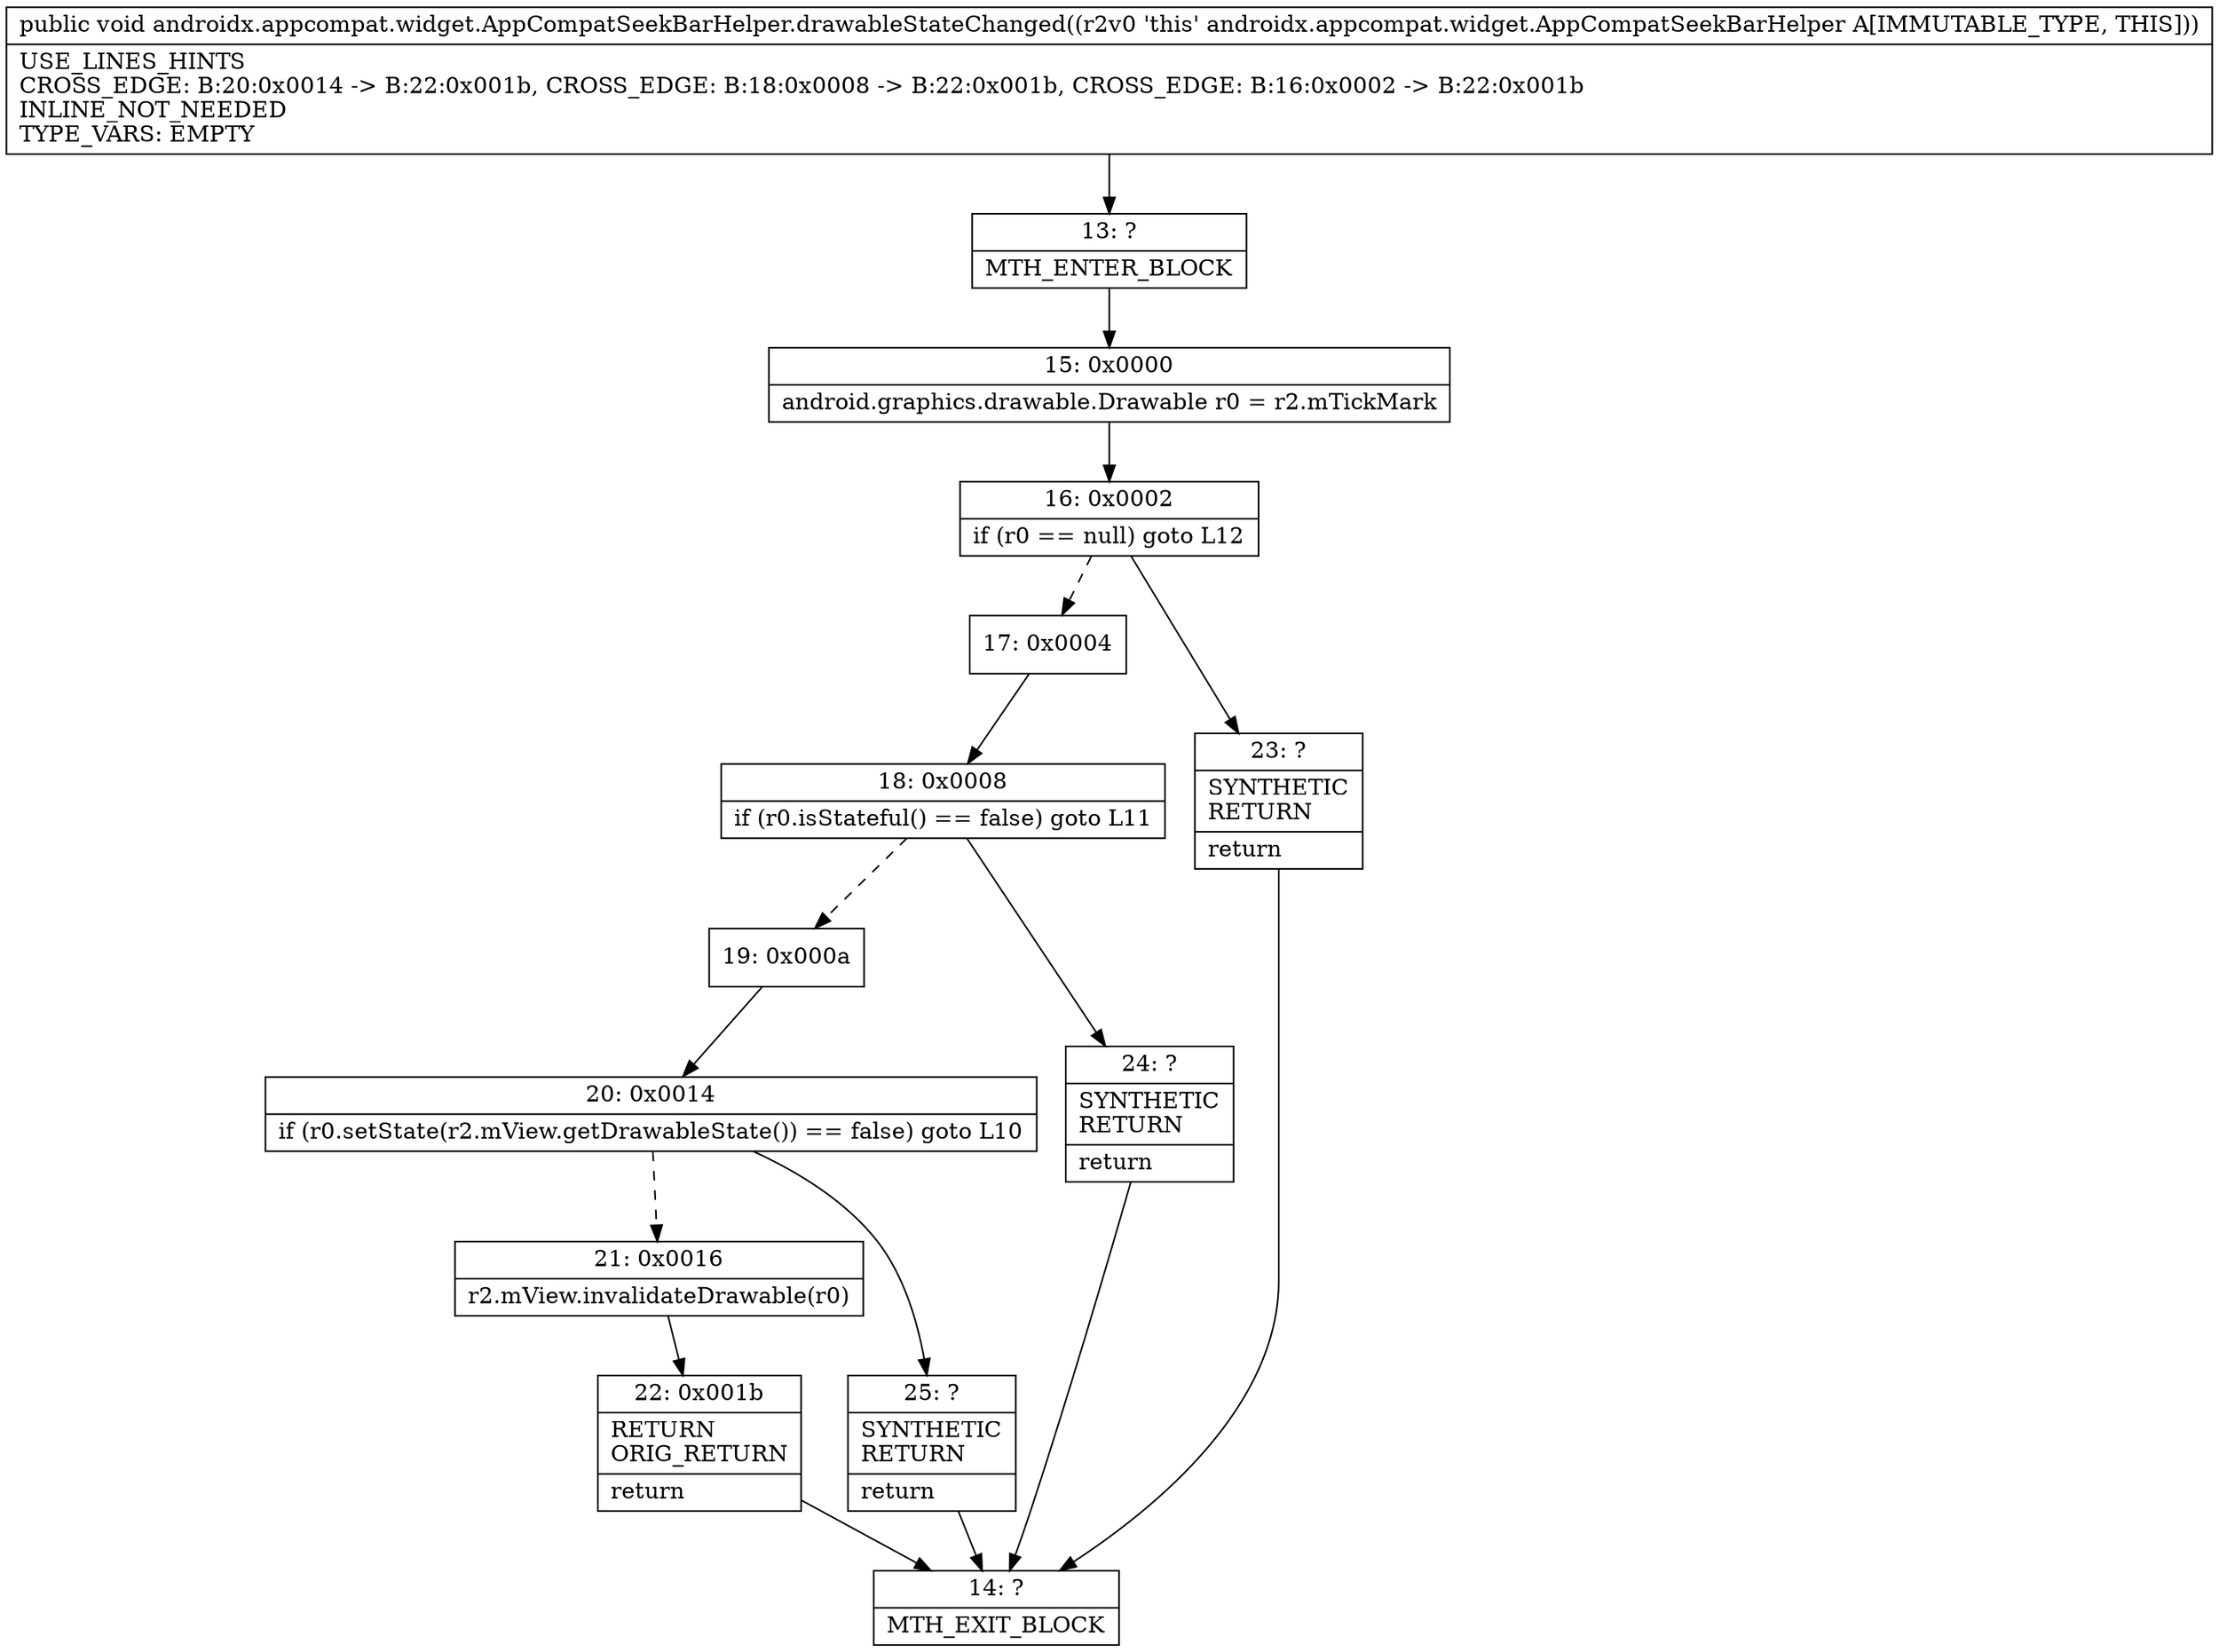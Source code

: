 digraph "CFG forandroidx.appcompat.widget.AppCompatSeekBarHelper.drawableStateChanged()V" {
Node_13 [shape=record,label="{13\:\ ?|MTH_ENTER_BLOCK\l}"];
Node_15 [shape=record,label="{15\:\ 0x0000|android.graphics.drawable.Drawable r0 = r2.mTickMark\l}"];
Node_16 [shape=record,label="{16\:\ 0x0002|if (r0 == null) goto L12\l}"];
Node_17 [shape=record,label="{17\:\ 0x0004}"];
Node_18 [shape=record,label="{18\:\ 0x0008|if (r0.isStateful() == false) goto L11\l}"];
Node_19 [shape=record,label="{19\:\ 0x000a}"];
Node_20 [shape=record,label="{20\:\ 0x0014|if (r0.setState(r2.mView.getDrawableState()) == false) goto L10\l}"];
Node_21 [shape=record,label="{21\:\ 0x0016|r2.mView.invalidateDrawable(r0)\l}"];
Node_22 [shape=record,label="{22\:\ 0x001b|RETURN\lORIG_RETURN\l|return\l}"];
Node_14 [shape=record,label="{14\:\ ?|MTH_EXIT_BLOCK\l}"];
Node_25 [shape=record,label="{25\:\ ?|SYNTHETIC\lRETURN\l|return\l}"];
Node_24 [shape=record,label="{24\:\ ?|SYNTHETIC\lRETURN\l|return\l}"];
Node_23 [shape=record,label="{23\:\ ?|SYNTHETIC\lRETURN\l|return\l}"];
MethodNode[shape=record,label="{public void androidx.appcompat.widget.AppCompatSeekBarHelper.drawableStateChanged((r2v0 'this' androidx.appcompat.widget.AppCompatSeekBarHelper A[IMMUTABLE_TYPE, THIS]))  | USE_LINES_HINTS\lCROSS_EDGE: B:20:0x0014 \-\> B:22:0x001b, CROSS_EDGE: B:18:0x0008 \-\> B:22:0x001b, CROSS_EDGE: B:16:0x0002 \-\> B:22:0x001b\lINLINE_NOT_NEEDED\lTYPE_VARS: EMPTY\l}"];
MethodNode -> Node_13;Node_13 -> Node_15;
Node_15 -> Node_16;
Node_16 -> Node_17[style=dashed];
Node_16 -> Node_23;
Node_17 -> Node_18;
Node_18 -> Node_19[style=dashed];
Node_18 -> Node_24;
Node_19 -> Node_20;
Node_20 -> Node_21[style=dashed];
Node_20 -> Node_25;
Node_21 -> Node_22;
Node_22 -> Node_14;
Node_25 -> Node_14;
Node_24 -> Node_14;
Node_23 -> Node_14;
}

